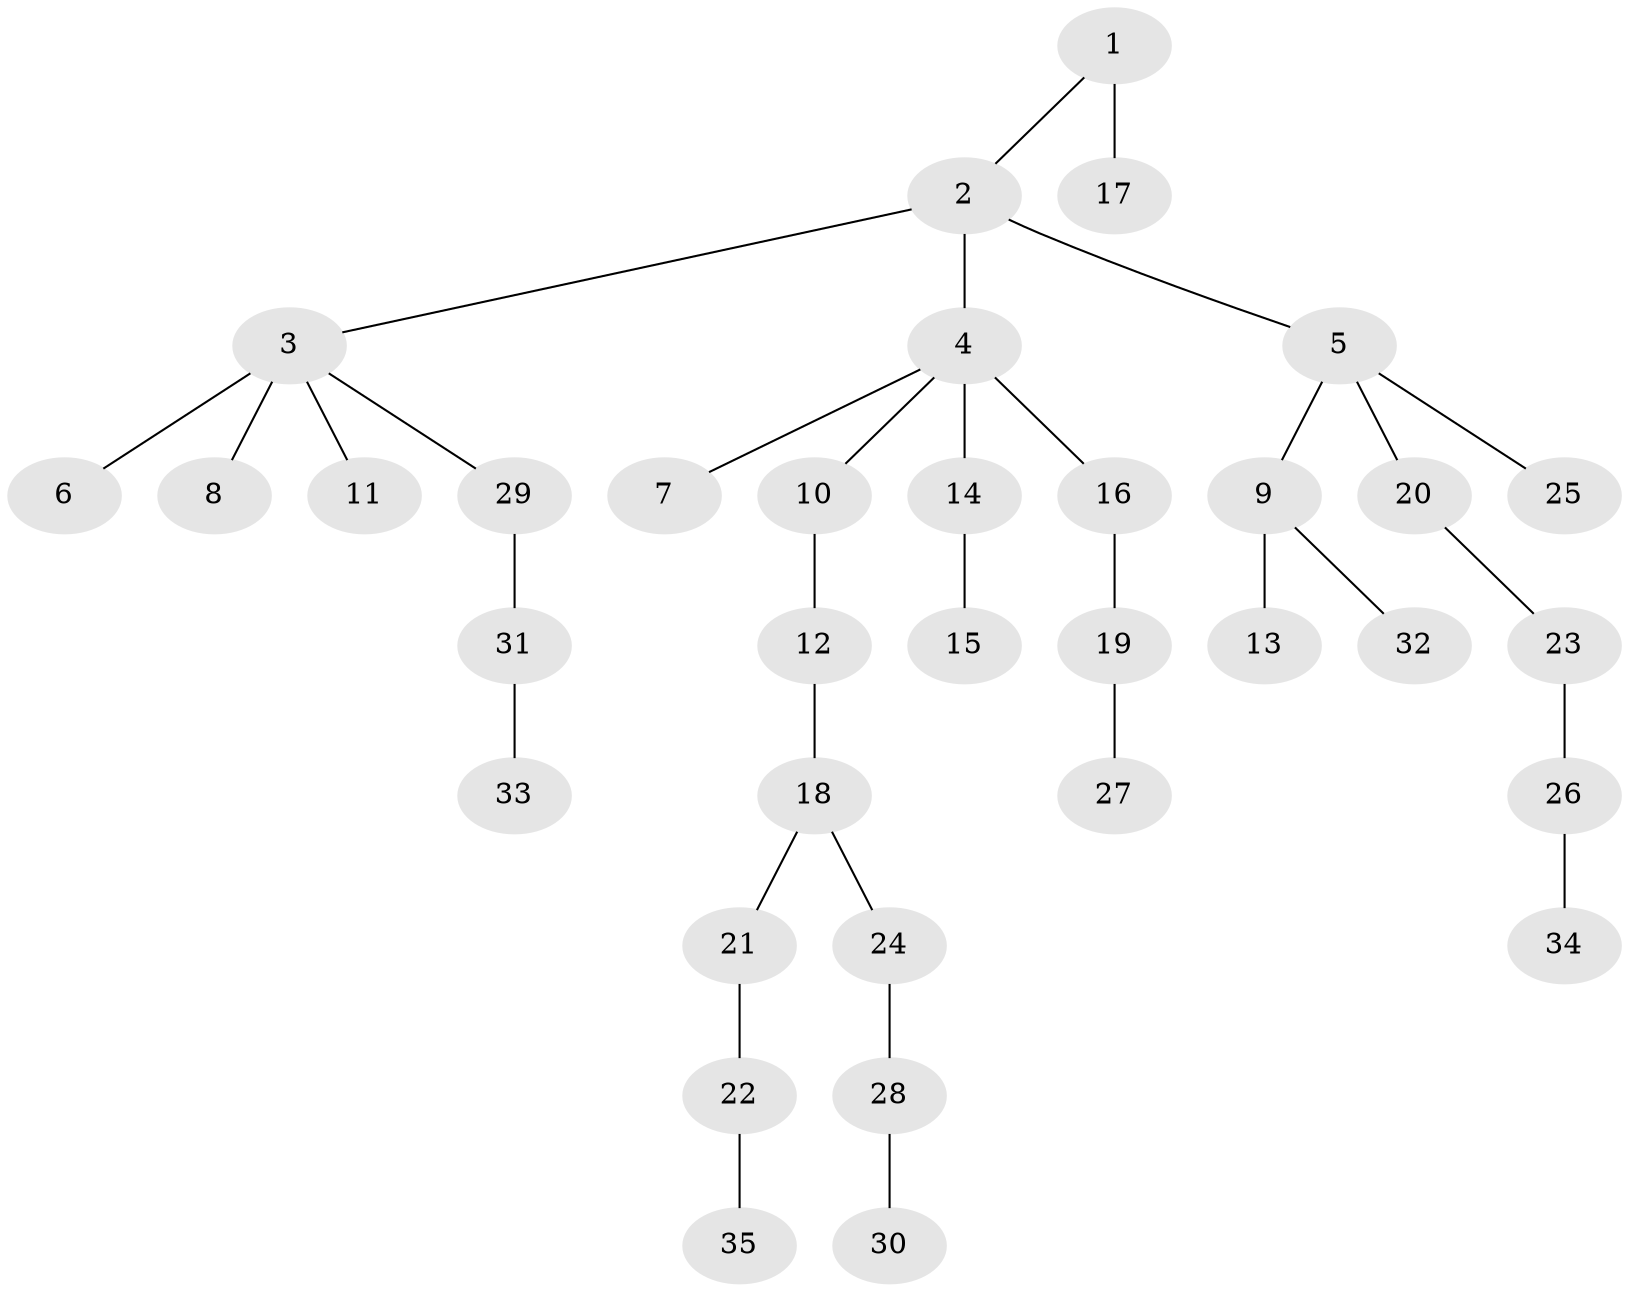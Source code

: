 // original degree distribution, {2: 0.27586206896551724, 5: 0.034482758620689655, 6: 0.011494252873563218, 8: 0.011494252873563218, 4: 0.05747126436781609, 3: 0.12643678160919541, 1: 0.4827586206896552}
// Generated by graph-tools (version 1.1) at 2025/51/03/04/25 22:51:28]
// undirected, 35 vertices, 34 edges
graph export_dot {
  node [color=gray90,style=filled];
  1;
  2;
  3;
  4;
  5;
  6;
  7;
  8;
  9;
  10;
  11;
  12;
  13;
  14;
  15;
  16;
  17;
  18;
  19;
  20;
  21;
  22;
  23;
  24;
  25;
  26;
  27;
  28;
  29;
  30;
  31;
  32;
  33;
  34;
  35;
  1 -- 2 [weight=1.0];
  1 -- 17 [weight=2.0];
  2 -- 3 [weight=1.0];
  2 -- 4 [weight=1.0];
  2 -- 5 [weight=1.0];
  3 -- 6 [weight=2.0];
  3 -- 8 [weight=1.0];
  3 -- 11 [weight=1.0];
  3 -- 29 [weight=1.0];
  4 -- 7 [weight=1.0];
  4 -- 10 [weight=1.0];
  4 -- 14 [weight=1.0];
  4 -- 16 [weight=2.0];
  5 -- 9 [weight=1.0];
  5 -- 20 [weight=1.0];
  5 -- 25 [weight=1.0];
  9 -- 13 [weight=3.0];
  9 -- 32 [weight=1.0];
  10 -- 12 [weight=1.0];
  12 -- 18 [weight=1.0];
  14 -- 15 [weight=1.0];
  16 -- 19 [weight=1.0];
  18 -- 21 [weight=1.0];
  18 -- 24 [weight=1.0];
  19 -- 27 [weight=1.0];
  20 -- 23 [weight=1.0];
  21 -- 22 [weight=1.0];
  22 -- 35 [weight=1.0];
  23 -- 26 [weight=1.0];
  24 -- 28 [weight=2.0];
  26 -- 34 [weight=1.0];
  28 -- 30 [weight=1.0];
  29 -- 31 [weight=1.0];
  31 -- 33 [weight=1.0];
}
